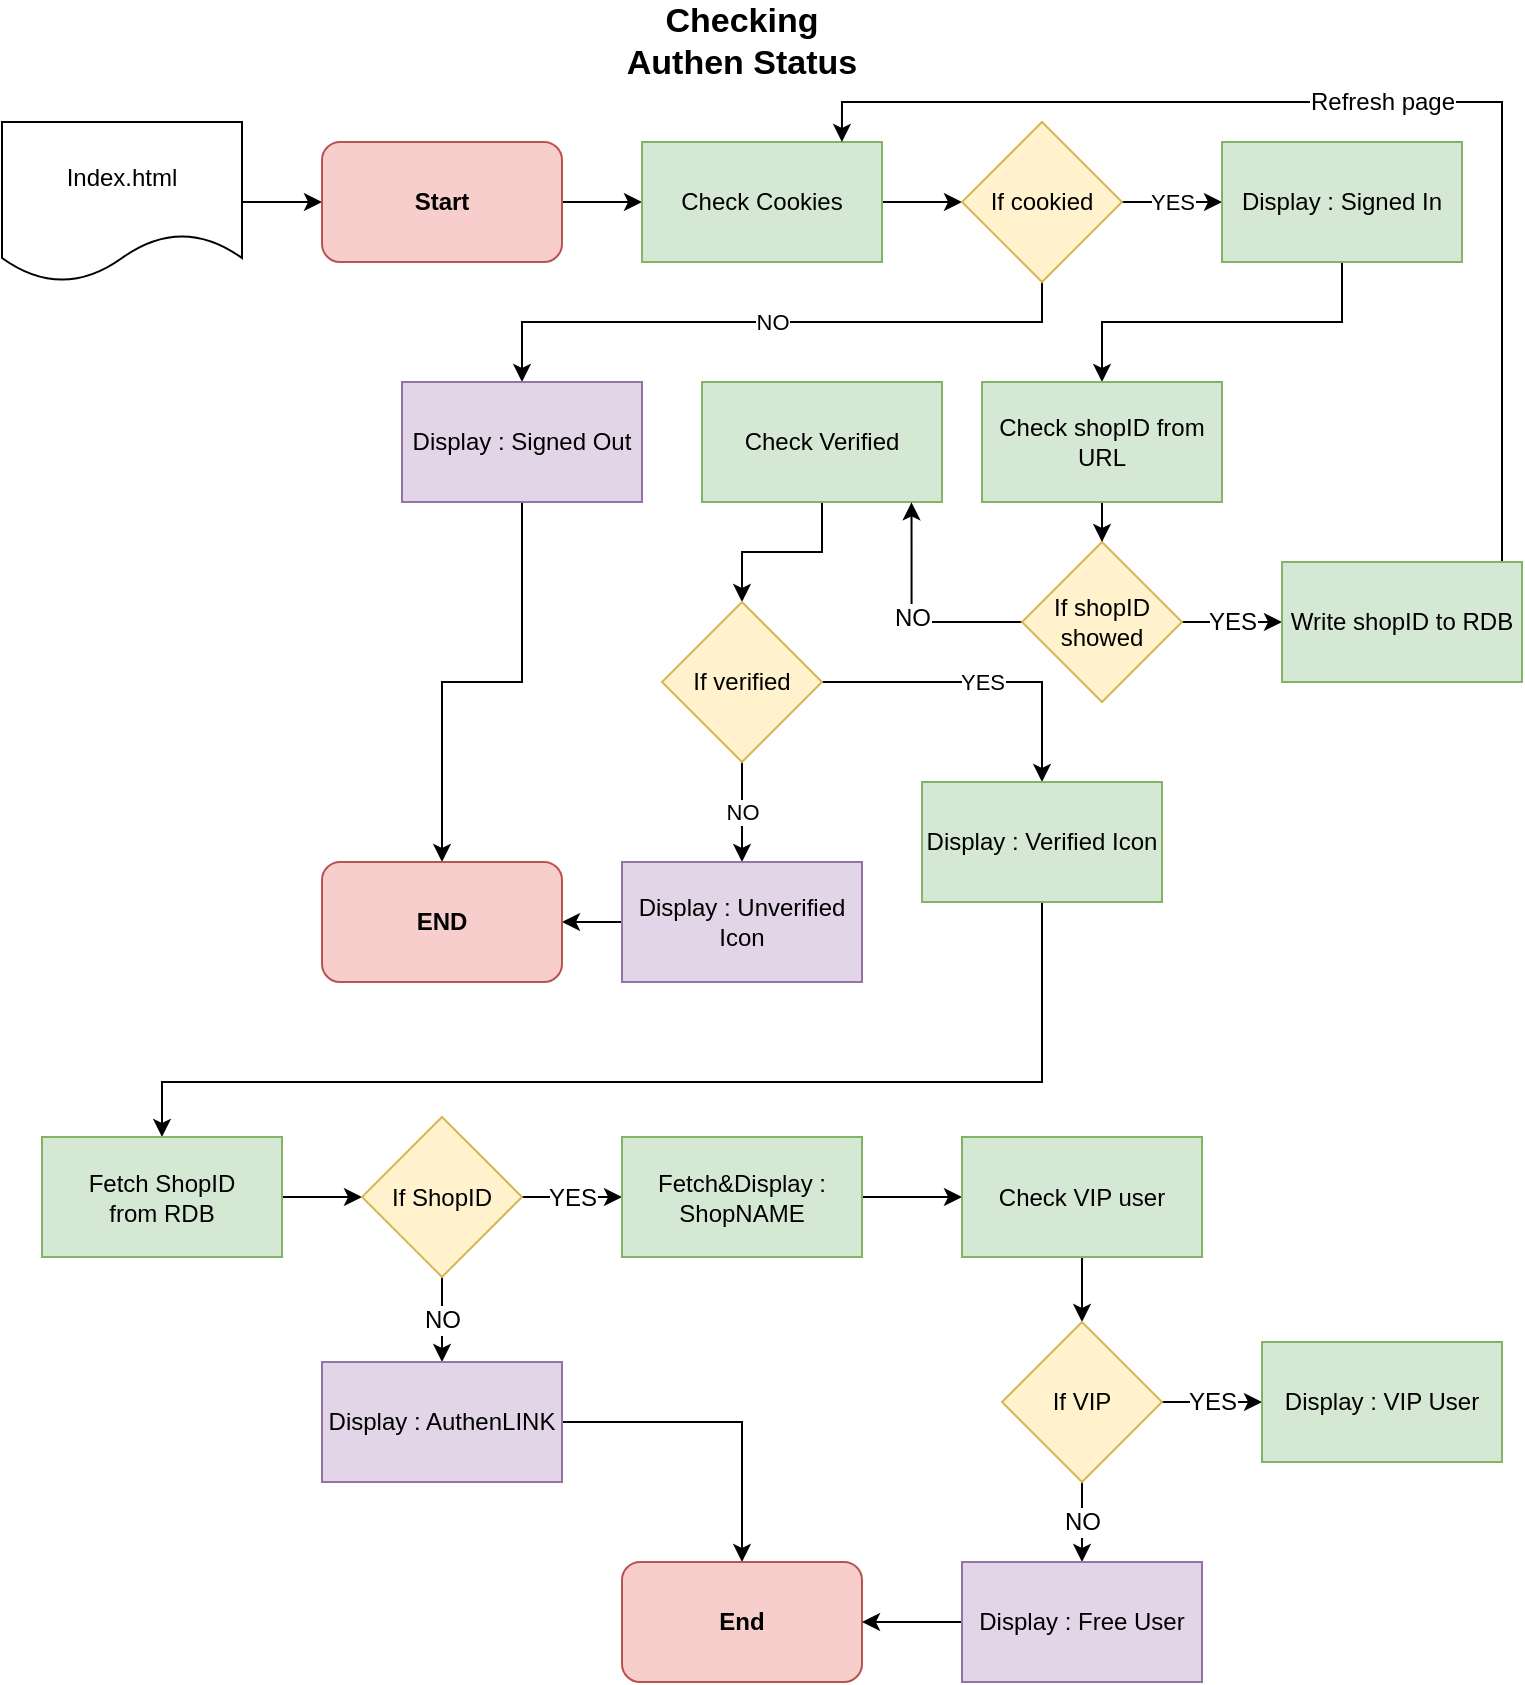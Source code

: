 <mxfile version="13.8.5" type="github">
  <diagram id="wjy0S2iWsxzNMesYwqDD" name="Checking Authen Status">
    <mxGraphModel dx="1221" dy="645" grid="1" gridSize="10" guides="1" tooltips="1" connect="1" arrows="1" fold="1" page="1" pageScale="1" pageWidth="827" pageHeight="1169" math="0" shadow="0">
      <root>
        <mxCell id="0" />
        <mxCell id="1" parent="0" />
        <mxCell id="37zY8yhrFcR8cuDTryZy-6" value="" style="edgeStyle=orthogonalEdgeStyle;rounded=0;orthogonalLoop=1;jettySize=auto;html=1;" parent="1" source="37zY8yhrFcR8cuDTryZy-1" target="37zY8yhrFcR8cuDTryZy-2" edge="1">
          <mxGeometry relative="1" as="geometry" />
        </mxCell>
        <mxCell id="37zY8yhrFcR8cuDTryZy-1" value="Index.html" style="shape=document;whiteSpace=wrap;html=1;boundedLbl=1;" parent="1" vertex="1">
          <mxGeometry x="40" y="80" width="120" height="80" as="geometry" />
        </mxCell>
        <mxCell id="37zY8yhrFcR8cuDTryZy-7" value="" style="edgeStyle=orthogonalEdgeStyle;rounded=0;orthogonalLoop=1;jettySize=auto;html=1;" parent="1" source="37zY8yhrFcR8cuDTryZy-2" target="37zY8yhrFcR8cuDTryZy-3" edge="1">
          <mxGeometry relative="1" as="geometry" />
        </mxCell>
        <mxCell id="37zY8yhrFcR8cuDTryZy-2" value="&lt;b&gt;Start&lt;/b&gt;" style="rounded=1;whiteSpace=wrap;html=1;fillColor=#f8cecc;strokeColor=#b85450;" parent="1" vertex="1">
          <mxGeometry x="200" y="90" width="120" height="60" as="geometry" />
        </mxCell>
        <mxCell id="37zY8yhrFcR8cuDTryZy-9" value="" style="edgeStyle=orthogonalEdgeStyle;rounded=0;orthogonalLoop=1;jettySize=auto;html=1;" parent="1" source="37zY8yhrFcR8cuDTryZy-3" target="37zY8yhrFcR8cuDTryZy-8" edge="1">
          <mxGeometry relative="1" as="geometry" />
        </mxCell>
        <mxCell id="37zY8yhrFcR8cuDTryZy-3" value="Check Cookies" style="rounded=0;whiteSpace=wrap;html=1;fillColor=#d5e8d4;strokeColor=#82b366;" parent="1" vertex="1">
          <mxGeometry x="360" y="90" width="120" height="60" as="geometry" />
        </mxCell>
        <mxCell id="37zY8yhrFcR8cuDTryZy-12" value="YES" style="edgeStyle=orthogonalEdgeStyle;rounded=0;orthogonalLoop=1;jettySize=auto;html=1;" parent="1" source="37zY8yhrFcR8cuDTryZy-8" target="37zY8yhrFcR8cuDTryZy-11" edge="1">
          <mxGeometry relative="1" as="geometry" />
        </mxCell>
        <mxCell id="37zY8yhrFcR8cuDTryZy-14" value="NO" style="edgeStyle=orthogonalEdgeStyle;rounded=0;orthogonalLoop=1;jettySize=auto;html=1;" parent="1" source="37zY8yhrFcR8cuDTryZy-8" target="37zY8yhrFcR8cuDTryZy-13" edge="1">
          <mxGeometry relative="1" as="geometry">
            <Array as="points">
              <mxPoint x="560" y="180" />
              <mxPoint x="300" y="180" />
            </Array>
          </mxGeometry>
        </mxCell>
        <mxCell id="37zY8yhrFcR8cuDTryZy-8" value="If cookied" style="rhombus;whiteSpace=wrap;html=1;fillColor=#fff2cc;strokeColor=#d6b656;" parent="1" vertex="1">
          <mxGeometry x="520" y="80" width="80" height="80" as="geometry" />
        </mxCell>
        <mxCell id="37zY8yhrFcR8cuDTryZy-10" value="Checking Authen Status" style="text;html=1;strokeColor=none;fillColor=none;align=center;verticalAlign=middle;whiteSpace=wrap;rounded=0;fontSize=17;fontStyle=1" parent="1" vertex="1">
          <mxGeometry x="340" y="30" width="140" height="20" as="geometry" />
        </mxCell>
        <mxCell id="2Tk2G13kBau0TGF2Ed2G-37" value="" style="edgeStyle=orthogonalEdgeStyle;rounded=0;orthogonalLoop=1;jettySize=auto;html=1;fontSize=12;" edge="1" parent="1" source="37zY8yhrFcR8cuDTryZy-11" target="2Tk2G13kBau0TGF2Ed2G-14">
          <mxGeometry relative="1" as="geometry" />
        </mxCell>
        <mxCell id="37zY8yhrFcR8cuDTryZy-11" value="Display : Signed In" style="rounded=0;whiteSpace=wrap;html=1;fillColor=#d5e8d4;strokeColor=#82b366;" parent="1" vertex="1">
          <mxGeometry x="650" y="90" width="120" height="60" as="geometry" />
        </mxCell>
        <mxCell id="2Tk2G13kBau0TGF2Ed2G-8" style="edgeStyle=orthogonalEdgeStyle;rounded=0;orthogonalLoop=1;jettySize=auto;html=1;fontSize=12;" edge="1" parent="1" source="37zY8yhrFcR8cuDTryZy-13" target="2Tk2G13kBau0TGF2Ed2G-1">
          <mxGeometry relative="1" as="geometry" />
        </mxCell>
        <mxCell id="37zY8yhrFcR8cuDTryZy-13" value="Display : Signed Out" style="rounded=0;whiteSpace=wrap;html=1;fillColor=#e1d5e7;strokeColor=#9673a6;" parent="1" vertex="1">
          <mxGeometry x="240" y="210" width="120" height="60" as="geometry" />
        </mxCell>
        <mxCell id="37zY8yhrFcR8cuDTryZy-20" value="" style="edgeStyle=orthogonalEdgeStyle;rounded=0;orthogonalLoop=1;jettySize=auto;html=1;" parent="1" source="37zY8yhrFcR8cuDTryZy-17" target="37zY8yhrFcR8cuDTryZy-18" edge="1">
          <mxGeometry relative="1" as="geometry" />
        </mxCell>
        <mxCell id="37zY8yhrFcR8cuDTryZy-17" value="Check Verified" style="rounded=0;whiteSpace=wrap;html=1;fillColor=#d5e8d4;strokeColor=#82b366;" parent="1" vertex="1">
          <mxGeometry x="390" y="210" width="120" height="60" as="geometry" />
        </mxCell>
        <mxCell id="37zY8yhrFcR8cuDTryZy-22" value="YES" style="edgeStyle=orthogonalEdgeStyle;rounded=0;orthogonalLoop=1;jettySize=auto;html=1;" parent="1" source="37zY8yhrFcR8cuDTryZy-18" target="37zY8yhrFcR8cuDTryZy-21" edge="1">
          <mxGeometry relative="1" as="geometry" />
        </mxCell>
        <mxCell id="37zY8yhrFcR8cuDTryZy-24" value="NO" style="edgeStyle=orthogonalEdgeStyle;rounded=0;orthogonalLoop=1;jettySize=auto;html=1;" parent="1" source="37zY8yhrFcR8cuDTryZy-18" target="37zY8yhrFcR8cuDTryZy-23" edge="1">
          <mxGeometry relative="1" as="geometry" />
        </mxCell>
        <mxCell id="37zY8yhrFcR8cuDTryZy-18" value="If verified" style="rhombus;whiteSpace=wrap;html=1;fillColor=#fff2cc;strokeColor=#d6b656;" parent="1" vertex="1">
          <mxGeometry x="370" y="320" width="80" height="80" as="geometry" />
        </mxCell>
        <mxCell id="2Tk2G13kBau0TGF2Ed2G-51" style="edgeStyle=orthogonalEdgeStyle;rounded=0;orthogonalLoop=1;jettySize=auto;html=1;exitX=0.5;exitY=1;exitDx=0;exitDy=0;entryX=0.5;entryY=0;entryDx=0;entryDy=0;fontSize=12;" edge="1" parent="1" source="37zY8yhrFcR8cuDTryZy-21" target="2Tk2G13kBau0TGF2Ed2G-17">
          <mxGeometry relative="1" as="geometry">
            <Array as="points">
              <mxPoint x="560" y="560" />
              <mxPoint x="120" y="560" />
            </Array>
          </mxGeometry>
        </mxCell>
        <mxCell id="37zY8yhrFcR8cuDTryZy-21" value="Display : Verified Icon" style="rounded=0;whiteSpace=wrap;html=1;fillColor=#d5e8d4;strokeColor=#82b366;" parent="1" vertex="1">
          <mxGeometry x="500" y="410" width="120" height="60" as="geometry" />
        </mxCell>
        <mxCell id="2Tk2G13kBau0TGF2Ed2G-4" value="" style="edgeStyle=orthogonalEdgeStyle;rounded=0;orthogonalLoop=1;jettySize=auto;html=1;fontSize=12;" edge="1" parent="1" source="37zY8yhrFcR8cuDTryZy-23" target="2Tk2G13kBau0TGF2Ed2G-1">
          <mxGeometry relative="1" as="geometry" />
        </mxCell>
        <mxCell id="37zY8yhrFcR8cuDTryZy-23" value="&lt;span&gt;Display : Unverified Icon&lt;/span&gt;" style="rounded=0;whiteSpace=wrap;html=1;fillColor=#e1d5e7;strokeColor=#9673a6;" parent="1" vertex="1">
          <mxGeometry x="350" y="450" width="120" height="60" as="geometry" />
        </mxCell>
        <mxCell id="2Tk2G13kBau0TGF2Ed2G-1" value="&lt;b&gt;END&lt;/b&gt;" style="rounded=1;whiteSpace=wrap;html=1;fontSize=12;fillColor=#f8cecc;strokeColor=#b85450;" vertex="1" parent="1">
          <mxGeometry x="200" y="450" width="120" height="60" as="geometry" />
        </mxCell>
        <mxCell id="2Tk2G13kBau0TGF2Ed2G-16" value="" style="edgeStyle=orthogonalEdgeStyle;rounded=0;orthogonalLoop=1;jettySize=auto;html=1;fontSize=12;" edge="1" parent="1" source="2Tk2G13kBau0TGF2Ed2G-14" target="2Tk2G13kBau0TGF2Ed2G-15">
          <mxGeometry relative="1" as="geometry" />
        </mxCell>
        <mxCell id="2Tk2G13kBau0TGF2Ed2G-14" value="Check shopID from URL" style="rounded=0;whiteSpace=wrap;html=1;fillColor=#d5e8d4;strokeColor=#82b366;" vertex="1" parent="1">
          <mxGeometry x="530" y="210" width="120" height="60" as="geometry" />
        </mxCell>
        <mxCell id="2Tk2G13kBau0TGF2Ed2G-40" value="YES" style="edgeStyle=orthogonalEdgeStyle;rounded=0;orthogonalLoop=1;jettySize=auto;html=1;fontSize=12;" edge="1" parent="1" source="2Tk2G13kBau0TGF2Ed2G-15" target="2Tk2G13kBau0TGF2Ed2G-39">
          <mxGeometry relative="1" as="geometry" />
        </mxCell>
        <mxCell id="2Tk2G13kBau0TGF2Ed2G-42" value="NO" style="edgeStyle=orthogonalEdgeStyle;rounded=0;orthogonalLoop=1;jettySize=auto;html=1;entryX=0.873;entryY=1.003;entryDx=0;entryDy=0;entryPerimeter=0;fontSize=12;" edge="1" parent="1" source="2Tk2G13kBau0TGF2Ed2G-15" target="37zY8yhrFcR8cuDTryZy-17">
          <mxGeometry relative="1" as="geometry" />
        </mxCell>
        <mxCell id="2Tk2G13kBau0TGF2Ed2G-15" value="If shopID showed" style="rhombus;whiteSpace=wrap;html=1;fillColor=#fff2cc;strokeColor=#d6b656;" vertex="1" parent="1">
          <mxGeometry x="550" y="290" width="80" height="80" as="geometry" />
        </mxCell>
        <mxCell id="2Tk2G13kBau0TGF2Ed2G-21" value="" style="edgeStyle=orthogonalEdgeStyle;rounded=0;orthogonalLoop=1;jettySize=auto;html=1;fontSize=12;" edge="1" parent="1" source="2Tk2G13kBau0TGF2Ed2G-17" target="2Tk2G13kBau0TGF2Ed2G-20">
          <mxGeometry relative="1" as="geometry" />
        </mxCell>
        <mxCell id="2Tk2G13kBau0TGF2Ed2G-17" value="Fetch ShopID&lt;br&gt;from RDB" style="rounded=0;whiteSpace=wrap;html=1;fillColor=#d5e8d4;strokeColor=#82b366;" vertex="1" parent="1">
          <mxGeometry x="60" y="587.5" width="120" height="60" as="geometry" />
        </mxCell>
        <mxCell id="2Tk2G13kBau0TGF2Ed2G-23" value="YES" style="edgeStyle=orthogonalEdgeStyle;rounded=0;orthogonalLoop=1;jettySize=auto;html=1;fontSize=12;" edge="1" parent="1" source="2Tk2G13kBau0TGF2Ed2G-20">
          <mxGeometry relative="1" as="geometry">
            <mxPoint x="350" y="617.5" as="targetPoint" />
          </mxGeometry>
        </mxCell>
        <mxCell id="2Tk2G13kBau0TGF2Ed2G-27" value="NO" style="edgeStyle=orthogonalEdgeStyle;rounded=0;orthogonalLoop=1;jettySize=auto;html=1;fontSize=12;" edge="1" parent="1" source="2Tk2G13kBau0TGF2Ed2G-20">
          <mxGeometry relative="1" as="geometry">
            <mxPoint x="260" y="700" as="targetPoint" />
          </mxGeometry>
        </mxCell>
        <mxCell id="2Tk2G13kBau0TGF2Ed2G-20" value="If ShopID" style="rhombus;whiteSpace=wrap;html=1;fillColor=#fff2cc;strokeColor=#d6b656;" vertex="1" parent="1">
          <mxGeometry x="220" y="577.5" width="80" height="80" as="geometry" />
        </mxCell>
        <mxCell id="2Tk2G13kBau0TGF2Ed2G-59" style="edgeStyle=orthogonalEdgeStyle;rounded=0;orthogonalLoop=1;jettySize=auto;html=1;entryX=0.5;entryY=0;entryDx=0;entryDy=0;fontSize=12;" edge="1" parent="1" source="2Tk2G13kBau0TGF2Ed2G-28" target="2Tk2G13kBau0TGF2Ed2G-34">
          <mxGeometry relative="1" as="geometry" />
        </mxCell>
        <mxCell id="2Tk2G13kBau0TGF2Ed2G-28" value="Display : AuthenLINK" style="rounded=0;whiteSpace=wrap;html=1;fillColor=#e1d5e7;strokeColor=#9673a6;" vertex="1" parent="1">
          <mxGeometry x="200" y="700" width="120" height="60" as="geometry" />
        </mxCell>
        <mxCell id="2Tk2G13kBau0TGF2Ed2G-53" value="" style="edgeStyle=orthogonalEdgeStyle;rounded=0;orthogonalLoop=1;jettySize=auto;html=1;fontSize=12;" edge="1" parent="1" source="2Tk2G13kBau0TGF2Ed2G-30" target="2Tk2G13kBau0TGF2Ed2G-45">
          <mxGeometry relative="1" as="geometry" />
        </mxCell>
        <mxCell id="2Tk2G13kBau0TGF2Ed2G-30" value="Fetch&amp;amp;Display : ShopNAME" style="rounded=0;whiteSpace=wrap;html=1;fillColor=#d5e8d4;strokeColor=#82b366;" vertex="1" parent="1">
          <mxGeometry x="350" y="587.5" width="120" height="60" as="geometry" />
        </mxCell>
        <mxCell id="2Tk2G13kBau0TGF2Ed2G-34" value="&lt;b&gt;End&lt;br&gt;&lt;/b&gt;" style="rounded=1;whiteSpace=wrap;html=1;fontSize=12;fillColor=#f8cecc;strokeColor=#b85450;" vertex="1" parent="1">
          <mxGeometry x="350" y="800" width="120" height="60" as="geometry" />
        </mxCell>
        <mxCell id="2Tk2G13kBau0TGF2Ed2G-41" value="Refresh page" style="edgeStyle=orthogonalEdgeStyle;rounded=0;orthogonalLoop=1;jettySize=auto;html=1;entryX=0.833;entryY=0;entryDx=0;entryDy=0;entryPerimeter=0;fontSize=12;" edge="1" parent="1" source="2Tk2G13kBau0TGF2Ed2G-39" target="37zY8yhrFcR8cuDTryZy-3">
          <mxGeometry relative="1" as="geometry">
            <Array as="points">
              <mxPoint x="790" y="70" />
              <mxPoint x="460" y="70" />
            </Array>
          </mxGeometry>
        </mxCell>
        <mxCell id="2Tk2G13kBau0TGF2Ed2G-39" value="Write shopID to RDB" style="rounded=0;whiteSpace=wrap;html=1;fillColor=#d5e8d4;strokeColor=#82b366;" vertex="1" parent="1">
          <mxGeometry x="680" y="300" width="120" height="60" as="geometry" />
        </mxCell>
        <mxCell id="2Tk2G13kBau0TGF2Ed2G-48" value="" style="edgeStyle=orthogonalEdgeStyle;rounded=0;orthogonalLoop=1;jettySize=auto;html=1;fontSize=12;" edge="1" parent="1" source="2Tk2G13kBau0TGF2Ed2G-45" target="2Tk2G13kBau0TGF2Ed2G-47">
          <mxGeometry relative="1" as="geometry" />
        </mxCell>
        <mxCell id="2Tk2G13kBau0TGF2Ed2G-45" value="Check VIP user" style="rounded=0;whiteSpace=wrap;html=1;fillColor=#d5e8d4;strokeColor=#82b366;" vertex="1" parent="1">
          <mxGeometry x="520" y="587.5" width="120" height="60" as="geometry" />
        </mxCell>
        <mxCell id="2Tk2G13kBau0TGF2Ed2G-56" value="YES" style="edgeStyle=orthogonalEdgeStyle;rounded=0;orthogonalLoop=1;jettySize=auto;html=1;fontSize=12;" edge="1" parent="1" source="2Tk2G13kBau0TGF2Ed2G-47" target="2Tk2G13kBau0TGF2Ed2G-55">
          <mxGeometry relative="1" as="geometry" />
        </mxCell>
        <mxCell id="2Tk2G13kBau0TGF2Ed2G-58" value="NO" style="edgeStyle=orthogonalEdgeStyle;rounded=0;orthogonalLoop=1;jettySize=auto;html=1;fontSize=12;" edge="1" parent="1" source="2Tk2G13kBau0TGF2Ed2G-47" target="2Tk2G13kBau0TGF2Ed2G-57">
          <mxGeometry relative="1" as="geometry" />
        </mxCell>
        <mxCell id="2Tk2G13kBau0TGF2Ed2G-47" value="If VIP" style="rhombus;whiteSpace=wrap;html=1;fillColor=#fff2cc;strokeColor=#d6b656;" vertex="1" parent="1">
          <mxGeometry x="540" y="680" width="80" height="80" as="geometry" />
        </mxCell>
        <mxCell id="2Tk2G13kBau0TGF2Ed2G-55" value="Display : VIP User" style="rounded=0;whiteSpace=wrap;html=1;fillColor=#d5e8d4;strokeColor=#82b366;" vertex="1" parent="1">
          <mxGeometry x="670" y="690" width="120" height="60" as="geometry" />
        </mxCell>
        <mxCell id="2Tk2G13kBau0TGF2Ed2G-60" style="edgeStyle=orthogonalEdgeStyle;rounded=0;orthogonalLoop=1;jettySize=auto;html=1;entryX=1;entryY=0.5;entryDx=0;entryDy=0;fontSize=12;" edge="1" parent="1" source="2Tk2G13kBau0TGF2Ed2G-57" target="2Tk2G13kBau0TGF2Ed2G-34">
          <mxGeometry relative="1" as="geometry" />
        </mxCell>
        <mxCell id="2Tk2G13kBau0TGF2Ed2G-57" value="Display : Free User" style="rounded=0;whiteSpace=wrap;html=1;fillColor=#e1d5e7;strokeColor=#9673a6;" vertex="1" parent="1">
          <mxGeometry x="520" y="800" width="120" height="60" as="geometry" />
        </mxCell>
      </root>
    </mxGraphModel>
  </diagram>
</mxfile>
